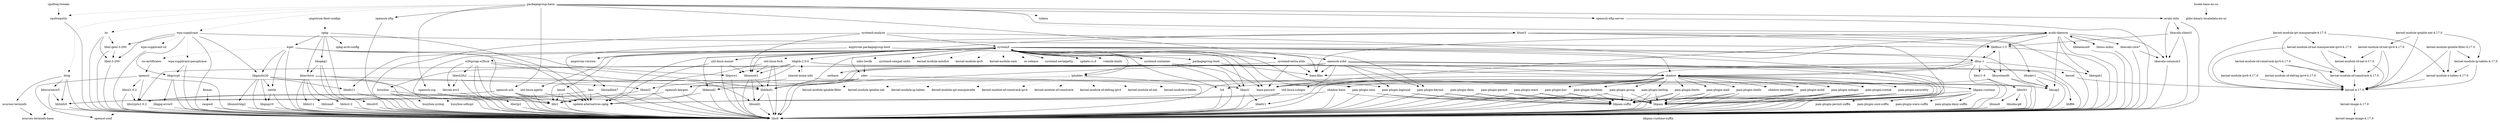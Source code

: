 digraph depends {
    node [shape=plaintext]
"angstrom-feed-configs" -> "opkg" [style=dotted]
"angstrom-packagegroup-boot" -> "angstrom-version"
"angstrom-packagegroup-boot" -> "packagegroup-boot"
"avahi-daemon" -> "base-files"
"avahi-daemon" -> "base-passwd"
"avahi-daemon" -> "libavahi-common3"
"avahi-daemon" -> "libavahi-core7"
"avahi-daemon" -> "libc6"
"avahi-daemon" -> "libcap2"
"avahi-daemon" -> "libdaemon0"
"avahi-daemon" -> "libdbus-1-3"
"avahi-daemon" -> "libexpat1"
"avahi-daemon" -> "libnss-mdns" [style=dotted]
"avahi-daemon" -> "shadow"
"avahi-utils" -> "libavahi-client3"
"avahi-utils" -> "libavahi-common3"
"avahi-utils" -> "libc6"
"bluez5" -> "libc6"
"bluez5" -> "libdbus-1-3"
"bluez5" -> "libglib-2.0-0"
"bluez5" -> "libreadline7"
"bluez5" -> "libudev1"
"busybox" -> "busybox-syslog" [style=dotted]
"busybox" -> "busybox-udhcpc" [style=dotted]
"busybox" -> "libc6"
"busybox" -> "update-alternatives-opkg"
"ca-certificates" -> "openssl"
"cpufreq-tweaks" -> "cpufrequtils"
"cpufrequtils" -> "libc6"
"dbus-1" -> "base-files"
"dbus-1" -> "base-passwd"
"dbus-1" -> "libc6"
"dbus-1" -> "libdbus-1-3"
"dbus-1" -> "libexpat1"
"dbus-1" -> "libsystemd0"
"dbus-1" -> "libx11-6"
"dbus-1" -> "shadow"
"e2fsprogs-e2fsck" -> "libblkid1"
"e2fsprogs-e2fsck" -> "libc6"
"e2fsprogs-e2fsck" -> "libcom-err2"
"e2fsprogs-e2fsck" -> "libe2p2"
"e2fsprogs-e2fsck" -> "libext2fs2"
"e2fsprogs-e2fsck" -> "libuuid1"
"fixmac" -> "ranpwd"
"htop" -> "libc6"
"htop" -> "libncursesw5"
"htop" -> "libtinfo5"
"htop" -> "ncurses-terminfo"
"iptables" -> "kernel-module-iptable-filter" [style=dotted]
"iptables" -> "kernel-module-iptable-nat" [style=dotted]
"iptables" -> "kernel-module-ip-tables" [style=dotted]
"iptables" -> "kernel-module-ipt-masquerade" [style=dotted]
"iptables" -> "kernel-module-nf-conntrack-ipv4" [style=dotted]
"iptables" -> "kernel-module-nf-conntrack" [style=dotted]
"iptables" -> "kernel-module-nf-defrag-ipv4" [style=dotted]
"iptables" -> "kernel-module-nf-nat" [style=dotted]
"iptables" -> "kernel-module-x-tables" [style=dotted]
"iptables" -> "libc6"
"iw" -> "libc6"
"iw" -> "libnl-3-200"
"iw" -> "libnl-genl-3-200"
"kernel-4.17.0" -> "kernel-image-4.17.0"
"kernel-image-4.17.0" -> "kernel-image-image-4.17.0"
"kernel" -> "kernel-4.17.0"
"kernel-module-iptable-filter-4.17.0" -> "kernel-4.17.0"
"kernel-module-iptable-filter-4.17.0" -> "kernel-module-ip-tables-4.17.0"
"kernel-module-iptable-filter-4.17.0" -> "kernel-module-x-tables-4.17.0"
"kernel-module-iptable-nat-4.17.0" -> "kernel-4.17.0"
"kernel-module-iptable-nat-4.17.0" -> "kernel-module-ip-tables-4.17.0"
"kernel-module-iptable-nat-4.17.0" -> "kernel-module-nf-nat-ipv4-4.17.0"
"kernel-module-ip-tables-4.17.0" -> "kernel-4.17.0"
"kernel-module-ip-tables-4.17.0" -> "kernel-module-x-tables-4.17.0"
"kernel-module-ipt-masquerade-4.17.0" -> "kernel-4.17.0"
"kernel-module-ipt-masquerade-4.17.0" -> "kernel-module-nf-conntrack-4.17.0"
"kernel-module-ipt-masquerade-4.17.0" -> "kernel-module-nf-nat-masquerade-ipv4-4.17.0"
"kernel-module-ipt-masquerade-4.17.0" -> "kernel-module-x-tables-4.17.0"
"kernel-module-ipv6-4.17.0" -> "kernel-4.17.0"
"kernel-module-nf-conntrack-4.17.0" -> "kernel-4.17.0"
"kernel-module-nf-conntrack-ipv4-4.17.0" -> "kernel-4.17.0"
"kernel-module-nf-conntrack-ipv4-4.17.0" -> "kernel-module-nf-conntrack-4.17.0"
"kernel-module-nf-conntrack-ipv4-4.17.0" -> "kernel-module-nf-defrag-ipv4-4.17.0"
"kernel-module-nf-defrag-ipv4-4.17.0" -> "kernel-4.17.0"
"kernel-module-nf-nat-4.17.0" -> "kernel-4.17.0"
"kernel-module-nf-nat-4.17.0" -> "kernel-module-nf-conntrack-4.17.0"
"kernel-module-nf-nat-ipv4-4.17.0" -> "kernel-4.17.0"
"kernel-module-nf-nat-ipv4-4.17.0" -> "kernel-module-nf-conntrack-4.17.0"
"kernel-module-nf-nat-ipv4-4.17.0" -> "kernel-module-nf-nat-4.17.0"
"kernel-module-nf-nat-masquerade-ipv4-4.17.0" -> "kernel-4.17.0"
"kernel-module-nf-nat-masquerade-ipv4-4.17.0" -> "kernel-module-nf-conntrack-4.17.0"
"kernel-module-nf-nat-masquerade-ipv4-4.17.0" -> "kernel-module-nf-nat-4.17.0"
"kernel-module-x-tables-4.17.0" -> "kernel-4.17.0"
"kmod" -> "libc6"
"kmod" -> "libz1"
"kmod" -> "update-alternatives-opkg"
"less" -> "libc6"
"less" -> "libtinfo5"
"less" -> "update-alternatives-opkg"
"libacl1" -> "libattr1"
"libacl1" -> "libc6"
"libarchive" -> "libbz2-1"
"libarchive" -> "libc6"
"libarchive" -> "liblzma5"
"libarchive" -> "liblzo2-2"
"libarchive" -> "libxml2"
"libarchive" -> "libz1"
"libattr1" -> "libc6"
"libavahi-client3" -> "libavahi-common3"
"libavahi-client3" -> "libc6"
"libavahi-client3" -> "libdbus-1-3"
"libavahi-common3" -> "libc6"
"libavahi-core7" -> "libavahi-common3"
"libavahi-core7" -> "libc6"
"libblkid1" -> "libc6"
"libblkid1" -> "libuuid1"
"libbz2-1" -> "libc6"
"libcap2" -> "libc6"
"libcom-err2" -> "libc6"
"libcrypto1.0.2" -> "libc6"
"libcrypto1.0.2" -> "openssl-conf" [style=dotted]
"libdaemon0" -> "libc6"
"libdbus-1-3" -> "dbus-1" [style=dotted]
"libdbus-1-3" -> "libc6"
"libdbus-1-3" -> "libsystemd0"
"libe2p2" -> "libc6"
"libexpat1" -> "libc6"
"libext2fs2" -> "libblkid1"
"libext2fs2" -> "libc6"
"libext2fs2" -> "libcom-err2"
"libffi6" -> "libc6"
"libgcrypt" -> "libc6"
"libgcrypt" -> "libcap2"
"libgcrypt" -> "libgpg-error0"
"libglib-2.0-0" -> "libc6"
"libglib-2.0-0" -> "libffi6"
"libglib-2.0-0" -> "libmount1"
"libglib-2.0-0" -> "libpcre1"
"libglib-2.0-0" -> "libz1"
"libglib-2.0-0" -> "shared-mime-info" [style=dotted]
"libgmp10" -> "libc6"
"libgnutls30" -> "libc6"
"libgnutls30" -> "libgmp10"
"libgnutls30" -> "libidn11"
"libgnutls30" -> "libunistring2"
"libgnutls30" -> "libz1"
"libgnutls30" -> "nettle"
"libgpg-error0" -> "libc6"
"libidn11" -> "libc6"
"libkmod2" -> "libc6"
"libkmod2" -> "libz1"
"liblzma5" -> "libc6"
"liblzo2-2" -> "libc6"
"libmount1" -> "libblkid1"
"libmount1" -> "libc6"
"libmount1" -> "libuuid1"
"libncursesw5" -> "libc6"
"libncursesw5" -> "libtinfo5"
"libnl-3-200" -> "libc6"
"libnl-genl-3-200" -> "libc6"
"libnl-genl-3-200" -> "libnl-3-200"
"libnss-mdns" -> "avahi-daemon"
"libnss-mdns" -> "libc6"
"libopkg1" -> "libarchive"
"libopkg1" -> "libc6"
"libopkg1" -> "libsolv0"
"libpam" -> "libc6"
"libpam" -> "libpam-runtime-suffix" [style=dotted]
"libpam-runtime" -> "libpam-suffix"
"libpam-runtime" -> "pam-plugin-deny-suffix"
"libpam-runtime" -> "pam-plugin-permit-suffix"
"libpam-runtime" -> "pam-plugin-unix-suffix"
"libpam-runtime" -> "pam-plugin-warn-suffix"
"libpcre1" -> "libc6"
"libreadline7" -> "libc6"
"libreadline7" -> "libtinfo5"
"libsolv0" -> "libc6"
"libssl1.0.2" -> "libc6"
"libssl1.0.2" -> "libcrypto1.0.2"
"libsystemd0" -> "libc6"
"libsystemd0" -> "libcap2"
"libsystemd0" -> "lz4"
"libtinfo5" -> "libc6"
"libtinfo5" -> "ncurses-terminfo-base" [style=dotted]
"libudev1" -> "libc6"
"libudev1" -> "libcap2"
"libunistring2" -> "libc6"
"libuuid1" -> "libc6"
"libx11-6" -> "libc6"
"libx11-6" -> "libxcb1"
"libxau6" -> "libc6"
"libxcb1" -> "libc6"
"libxcb1" -> "libxau6"
"libxcb1" -> "libxdmcp6"
"libxdmcp6" -> "libc6"
"libxml2" -> "libc6"
"libxml2" -> "libz1"
"libz1" -> "libc6"
"locale-base-en-us" -> "glibc-binary-localedata-en-us"
"lz4" -> "libc6"
"ncurses-terminfo" -> "ncurses-terminfo-base"
"nettle" -> "libc6"
"nettle" -> "libgmp10"
"openssh-keygen" -> "libc6"
"openssh-keygen" -> "libcrypto1.0.2"
"openssh-scp" -> "libc6"
"openssh-scp" -> "update-alternatives-opkg"
"openssh-sftp" -> "libc6"
"openssh-sftp-server" -> "libc6"
"openssh-sshd" -> "base-files"
"openssh-sshd" -> "base-passwd"
"openssh-sshd" -> "libc6"
"openssh-sshd" -> "libcrypto1.0.2"
"openssh-sshd" -> "libpam"
"openssh-sshd" -> "libz1"
"openssh-sshd" -> "openssh-keygen"
"openssh-sshd" -> "pam-plugin-keyinit"
"openssh-sshd" -> "pam-plugin-loginuid"
"openssh-sshd" -> "shadow"
"openssh-ssh" -> "libc6"
"openssh-ssh" -> "libcrypto1.0.2"
"openssh-ssh" -> "libz1"
"openssh-ssh" -> "update-alternatives-opkg"
"openssl" -> "libc6"
"openssl" -> "libcrypto1.0.2"
"openssl" -> "libssl1.0.2"
"openssl" -> "openssl-conf"
"opkg" -> "libarchive"
"opkg" -> "libc6"
"opkg" -> "libopkg1"
"opkg" -> "opkg-arch-config"
"opkg" -> "update-alternatives-opkg"
"opkg" -> "wget"
"packagegroup-basic" -> "avahi-daemon"
"packagegroup-basic" -> "avahi-utils"
"packagegroup-basic" -> "bluez5" [style=dotted]
"packagegroup-basic" -> "cpufrequtils" [style=dotted]
"packagegroup-basic" -> "htop" [style=dotted]
"packagegroup-basic" -> "iw" [style=dotted]
"packagegroup-basic" -> "openssh-scp"
"packagegroup-basic" -> "openssh-sftp"
"packagegroup-basic" -> "openssh-sftp-server"
"packagegroup-basic" -> "openssh-ssh"
"packagegroup-basic" -> "openssh-sshd"
"packagegroup-basic" -> "tzdata" [style=dotted]
"packagegroup-basic" -> "wpa-supplicant" [style=dotted]
"packagegroup-boot" -> "base-files"
"packagegroup-boot" -> "base-passwd"
"packagegroup-boot" -> "busybox"
"packagegroup-boot" -> "kernel" [style=dotted]
"packagegroup-boot" -> "netbase"
"pam-plugin-deny" -> "libc6"
"pam-plugin-deny" -> "libpam"
"pam-plugin-deny" -> "libpam-suffix"
"pam-plugin-env" -> "libc6"
"pam-plugin-env" -> "libpam"
"pam-plugin-env" -> "libpam-suffix"
"pam-plugin-faildelay" -> "libc6"
"pam-plugin-faildelay" -> "libpam"
"pam-plugin-faildelay" -> "libpam-suffix"
"pam-plugin-group" -> "libc6"
"pam-plugin-group" -> "libpam"
"pam-plugin-group" -> "libpam-suffix"
"pam-plugin-keyinit" -> "libc6"
"pam-plugin-keyinit" -> "libpam"
"pam-plugin-keyinit" -> "libpam-suffix"
"pam-plugin-lastlog" -> "libc6"
"pam-plugin-lastlog" -> "libpam"
"pam-plugin-lastlog" -> "libpam-suffix"
"pam-plugin-limits" -> "libc6"
"pam-plugin-limits" -> "libpam"
"pam-plugin-limits" -> "libpam-suffix"
"pam-plugin-loginuid" -> "libc6"
"pam-plugin-loginuid" -> "libpam"
"pam-plugin-loginuid" -> "libpam-suffix"
"pam-plugin-mail" -> "libc6"
"pam-plugin-mail" -> "libpam"
"pam-plugin-mail" -> "libpam-suffix"
"pam-plugin-motd" -> "libc6"
"pam-plugin-motd" -> "libpam"
"pam-plugin-motd" -> "libpam-suffix"
"pam-plugin-nologin" -> "libc6"
"pam-plugin-nologin" -> "libpam"
"pam-plugin-nologin" -> "libpam-suffix"
"pam-plugin-permit" -> "libc6"
"pam-plugin-permit" -> "libpam"
"pam-plugin-permit" -> "libpam-suffix"
"pam-plugin-rootok" -> "libc6"
"pam-plugin-rootok" -> "libpam"
"pam-plugin-rootok" -> "libpam-suffix"
"pam-plugin-securetty" -> "libc6"
"pam-plugin-securetty" -> "libpam"
"pam-plugin-securetty" -> "libpam-suffix"
"pam-plugin-shells" -> "libc6"
"pam-plugin-shells" -> "libpam"
"pam-plugin-shells" -> "libpam-suffix"
"pam-plugin-unix" -> "libc6"
"pam-plugin-unix" -> "libpam"
"pam-plugin-unix" -> "libpam-suffix"
"pam-plugin-warn" -> "libc6"
"pam-plugin-warn" -> "libpam"
"pam-plugin-warn" -> "libpam-suffix"
"ranpwd" -> "libc6"
"shadow-base" -> "libc6"
"shadow-base" -> "libpam"
"shadow" -> "base-passwd"
"shadow-base" -> "update-alternatives-opkg"
"shadow" -> "libattr1"
"shadow" -> "libc6"
"shadow" -> "libpam"
"shadow" -> "libpam-runtime"
"shadow" -> "pam-plugin-env"
"shadow" -> "pam-plugin-faildelay"
"shadow" -> "pam-plugin-group"
"shadow" -> "pam-plugin-lastlog"
"shadow" -> "pam-plugin-limits"
"shadow" -> "pam-plugin-mail"
"shadow" -> "pam-plugin-motd"
"shadow" -> "pam-plugin-nologin"
"shadow" -> "pam-plugin-rootok"
"shadow" -> "pam-plugin-securetty"
"shadow" -> "pam-plugin-shells"
"shadow" -> "shadow-base"
"shadow" -> "shadow-securetty"
"shadow" -> "update-alternatives-opkg"
"shadow" -> "util-linux-sulogin"
"shared-mime-info" -> "libc6"
"shared-mime-info" -> "libglib-2.0-0"
"shared-mime-info" -> "libxml2"
"systemd-analyze" -> "libc6"
"systemd-analyze" -> "libmount1"
"systemd-analyze" -> "libpam"
"systemd-analyze" -> "systemd"
"systemd" -> "base-files"
"systemd" -> "base-passwd"
"systemd-compat-units" -> "systemd"
"systemd-container" -> "iptables"
"systemd-container" -> "libacl1"
"systemd-container" -> "libc6"
"systemd-container" -> "systemd"
"systemd" -> "dbus-1"
"systemd" -> "e2fsprogs-e2fsck" [style=dotted]
"systemd-extra-utils" -> "base-files"
"systemd-extra-utils" -> "base-passwd"
"systemd-extra-utils" -> "libc6"
"systemd-extra-utils" -> "shadow"
"systemd-extra-utils" -> "systemd"
"systemd" -> "iptables"
"systemd" -> "kernel-module-autofs4" [style=dotted]
"systemd" -> "kernel-module-ipv6" [style=dotted]
"systemd" -> "kernel-module-unix" [style=dotted]
"systemd" -> "kmod"
"systemd" -> "less" [style=dotted]
"systemd" -> "libacl1"
"systemd" -> "libblkid1"
"systemd" -> "libc6"
"systemd" -> "libcap2"
"systemd" -> "libidn11"
"systemd" -> "libkmod2"
"systemd" -> "libmount1"
"systemd" -> "libpam"
"systemd" -> "lz4"
"systemd" -> "os-release" [style=dotted]
"systemd" -> "pam-plugin-keyinit"
"systemd" -> "pam-plugin-loginuid"
"systemd" -> "pam-plugin-unix"
"systemd" -> "shadow"
"systemd" -> "systemd-compat-units" [style=dotted]
"systemd" -> "systemd-container"
"systemd" -> "systemd-extra-utils" [style=dotted]
"systemd" -> "systemd-serialgetty"
"systemd" -> "udev"
"systemd" -> "udev-hwdb" [style=dotted]
"systemd" -> "update-alternatives-opkg"
"systemd" -> "update-rc.d"
"systemd" -> "util-linux-agetty"
"systemd" -> "util-linux-fsck" [style=dotted]
"systemd" -> "util-linux-mount"
"systemd" -> "volatile-binds"
"udev-hwdb" -> "udev"
"udev" -> "libacl1"
"udev" -> "libblkid1"
"udev" -> "libc6"
"udev" -> "libkmod2"
"util-linux-agetty" -> "libc6"
"util-linux-agetty" -> "update-alternatives-opkg"
"util-linux-fsck" -> "libblkid1"
"util-linux-fsck" -> "libc6"
"util-linux-fsck" -> "libmount1"
"util-linux-fsck" -> "update-alternatives-opkg"
"util-linux-mount" -> "libc6"
"util-linux-mount" -> "libmount1"
"util-linux-mount" -> "update-alternatives-opkg"
"util-linux-sulogin" -> "libc6"
"util-linux-sulogin" -> "update-alternatives-opkg"
"wget" -> "ca-certificates" [style=dotted]
"wget" -> "libc6"
"wget" -> "libgnutls30"
"wget" -> "libpcre1"
"wget" -> "libz1"
"wget" -> "nettle"
"wget" -> "update-alternatives-opkg"
"wpa-supplicant-cli" -> "libc6"
"wpa-supplicant" -> "libc6"
"wpa-supplicant" -> "libdbus-1-3"
"wpa-supplicant" -> "libgcrypt"
"wpa-supplicant" -> "libgnutls30"
"wpa-supplicant" -> "libnl-3-200"
"wpa-supplicant" -> "libnl-genl-3-200"
"wpa-supplicant-passphrase" -> "libc6"
"wpa-supplicant-passphrase" -> "libgcrypt"
"wpa-supplicant" -> "wpa-supplicant-cli" [style=dotted]
"wpa-supplicant" -> "wpa-supplicant-passphrase" [style=dotted]
}
